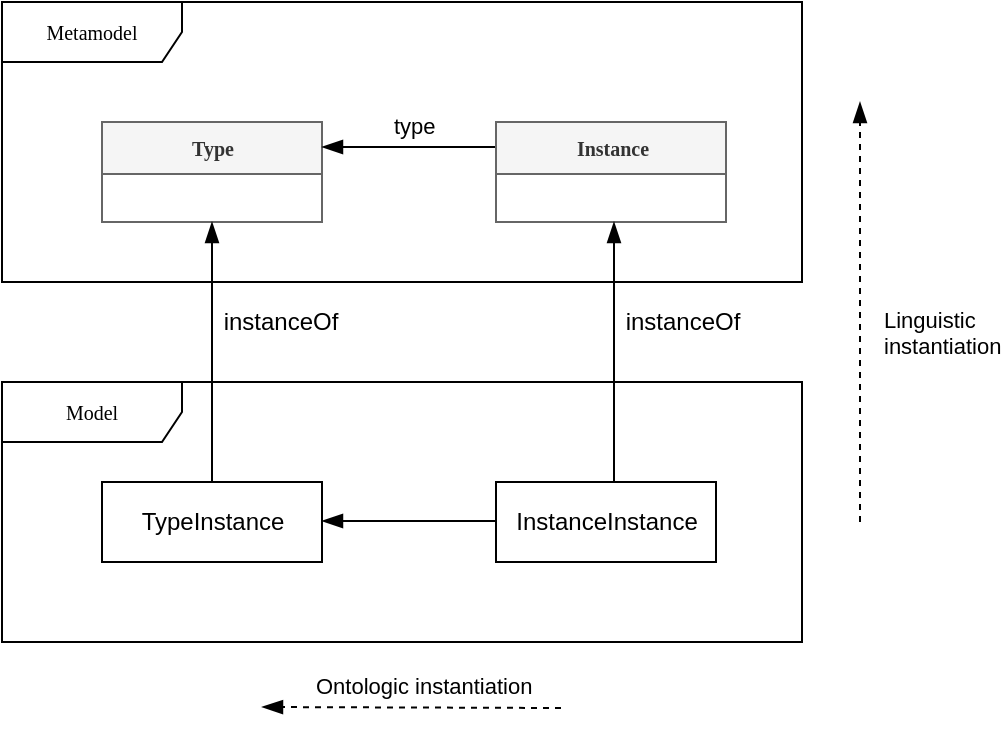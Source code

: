 <mxfile version="14.6.9" type="github">
  <diagram name="Page-1" id="c4acf3e9-155e-7222-9cf6-157b1a14988f">
    <mxGraphModel dx="1120" dy="1750" grid="1" gridSize="10" guides="1" tooltips="1" connect="1" arrows="1" fold="1" page="1" pageScale="1" pageWidth="850" pageHeight="1100" background="#ffffff" math="0" shadow="0">
      <root>
        <mxCell id="0" />
        <mxCell id="1" parent="0" />
        <mxCell id="17acba5748e5396b-1" value="Metamodel" style="shape=umlFrame;whiteSpace=wrap;html=1;rounded=0;shadow=0;comic=0;labelBackgroundColor=none;strokeWidth=1;fontFamily=Verdana;fontSize=10;align=center;width=90;height=30;" parent="1" vertex="1">
          <mxGeometry x="120" y="-680" width="400" height="140" as="geometry" />
        </mxCell>
        <mxCell id="EUPt2hbITshMY0ZR5973-5" value="&lt;b&gt;Type&lt;/b&gt;" style="swimlane;html=1;fontStyle=0;childLayout=stackLayout;horizontal=1;startSize=26;fillColor=#f5f5f5;horizontalStack=0;resizeParent=1;resizeLast=0;collapsible=1;marginBottom=0;swimlaneFillColor=#ffffff;rounded=0;shadow=0;comic=0;labelBackgroundColor=none;strokeWidth=1;fontFamily=Verdana;fontSize=10;align=center;strokeColor=#666666;fontColor=#333333;" parent="1" vertex="1">
          <mxGeometry x="170" y="-620" width="110" height="50" as="geometry" />
        </mxCell>
        <mxCell id="a-3xQabaQIuShYP5bTJc-20" style="edgeStyle=none;rounded=0;orthogonalLoop=1;jettySize=auto;html=1;exitX=0;exitY=0.25;exitDx=0;exitDy=0;entryX=1;entryY=0.25;entryDx=0;entryDy=0;endArrow=blockThin;endFill=1;endSize=8;" parent="1" source="a-3xQabaQIuShYP5bTJc-1" target="EUPt2hbITshMY0ZR5973-5" edge="1">
          <mxGeometry relative="1" as="geometry" />
        </mxCell>
        <mxCell id="a-3xQabaQIuShYP5bTJc-1" value="&lt;b&gt;Instance&lt;/b&gt;" style="swimlane;html=1;fontStyle=0;childLayout=stackLayout;horizontal=1;startSize=26;fillColor=#f5f5f5;horizontalStack=0;resizeParent=1;resizeLast=0;collapsible=1;marginBottom=0;swimlaneFillColor=#ffffff;rounded=0;shadow=0;comic=0;labelBackgroundColor=none;strokeWidth=1;fontFamily=Verdana;fontSize=10;align=center;strokeColor=#666666;fontColor=#333333;" parent="1" vertex="1">
          <mxGeometry x="367" y="-620" width="115" height="50" as="geometry" />
        </mxCell>
        <mxCell id="a-3xQabaQIuShYP5bTJc-24" value="type" style="edgeLabel;resizable=0;html=1;align=left;verticalAlign=bottom;" parent="1" connectable="0" vertex="1">
          <mxGeometry x="314" y="-610" as="geometry" />
        </mxCell>
        <mxCell id="P9pVSjddtb7rB-f62L4y-1" value="Model" style="shape=umlFrame;whiteSpace=wrap;html=1;rounded=0;shadow=0;comic=0;labelBackgroundColor=none;strokeWidth=1;fontFamily=Verdana;fontSize=10;align=center;width=90;height=30;" vertex="1" parent="1">
          <mxGeometry x="120" y="-490" width="400" height="130" as="geometry" />
        </mxCell>
        <mxCell id="P9pVSjddtb7rB-f62L4y-2" value="TypeInstance" style="html=1;" vertex="1" parent="1">
          <mxGeometry x="170" y="-440" width="110" height="40" as="geometry" />
        </mxCell>
        <mxCell id="P9pVSjddtb7rB-f62L4y-3" value="InstanceInstance" style="html=1;" vertex="1" parent="1">
          <mxGeometry x="367" y="-440" width="110" height="40" as="geometry" />
        </mxCell>
        <mxCell id="P9pVSjddtb7rB-f62L4y-4" style="edgeStyle=none;rounded=0;orthogonalLoop=1;jettySize=auto;html=1;exitX=0.5;exitY=0;exitDx=0;exitDy=0;entryX=0.5;entryY=1;entryDx=0;entryDy=0;endArrow=blockThin;endFill=1;endSize=8;" edge="1" parent="1" source="P9pVSjddtb7rB-f62L4y-2" target="EUPt2hbITshMY0ZR5973-5">
          <mxGeometry relative="1" as="geometry">
            <mxPoint x="377" y="-597.5" as="sourcePoint" />
            <mxPoint x="290" y="-597.5" as="targetPoint" />
          </mxGeometry>
        </mxCell>
        <mxCell id="P9pVSjddtb7rB-f62L4y-5" value="instanceOf" style="text;html=1;align=center;verticalAlign=middle;resizable=0;points=[];autosize=1;strokeColor=none;" vertex="1" parent="1">
          <mxGeometry x="224" y="-530" width="70" height="20" as="geometry" />
        </mxCell>
        <mxCell id="P9pVSjddtb7rB-f62L4y-6" style="edgeStyle=none;rounded=0;orthogonalLoop=1;jettySize=auto;html=1;exitX=0.5;exitY=0;exitDx=0;exitDy=0;entryX=0.5;entryY=1;entryDx=0;entryDy=0;endArrow=blockThin;endFill=1;endSize=8;" edge="1" parent="1">
          <mxGeometry relative="1" as="geometry">
            <mxPoint x="426" y="-440" as="sourcePoint" />
            <mxPoint x="426" y="-570" as="targetPoint" />
          </mxGeometry>
        </mxCell>
        <mxCell id="P9pVSjddtb7rB-f62L4y-7" value="instanceOf" style="text;html=1;align=center;verticalAlign=middle;resizable=0;points=[];autosize=1;strokeColor=none;" vertex="1" parent="1">
          <mxGeometry x="425" y="-530" width="70" height="20" as="geometry" />
        </mxCell>
        <mxCell id="P9pVSjddtb7rB-f62L4y-8" style="edgeStyle=none;rounded=0;orthogonalLoop=1;jettySize=auto;html=1;exitX=0;exitY=0.25;exitDx=0;exitDy=0;entryX=1;entryY=0.25;entryDx=0;entryDy=0;endArrow=blockThin;endFill=1;endSize=8;" edge="1" parent="1">
          <mxGeometry relative="1" as="geometry">
            <mxPoint x="367" y="-420.5" as="sourcePoint" />
            <mxPoint x="280" y="-420.5" as="targetPoint" />
          </mxGeometry>
        </mxCell>
        <mxCell id="P9pVSjddtb7rB-f62L4y-9" style="edgeStyle=none;rounded=0;orthogonalLoop=1;jettySize=auto;html=1;entryX=1;entryY=0.25;entryDx=0;entryDy=0;endArrow=blockThin;endFill=1;endSize=8;dashed=1;" edge="1" parent="1">
          <mxGeometry relative="1" as="geometry">
            <mxPoint x="399.5" y="-327" as="sourcePoint" />
            <mxPoint x="250" y="-327.5" as="targetPoint" />
          </mxGeometry>
        </mxCell>
        <mxCell id="P9pVSjddtb7rB-f62L4y-10" value="Ontologic instantiation" style="edgeLabel;resizable=0;html=1;align=left;verticalAlign=bottom;" connectable="0" vertex="1" parent="1">
          <mxGeometry x="275" y="-330" as="geometry" />
        </mxCell>
        <mxCell id="P9pVSjddtb7rB-f62L4y-11" style="edgeStyle=none;rounded=0;orthogonalLoop=1;jettySize=auto;html=1;entryX=1;entryY=0.25;entryDx=0;entryDy=0;endArrow=blockThin;endFill=1;endSize=8;dashed=1;" edge="1" parent="1">
          <mxGeometry relative="1" as="geometry">
            <mxPoint x="549" y="-420" as="sourcePoint" />
            <mxPoint x="549" y="-630" as="targetPoint" />
          </mxGeometry>
        </mxCell>
        <mxCell id="P9pVSjddtb7rB-f62L4y-12" value="&lt;div&gt;Linguistic&lt;/div&gt;&lt;div&gt; instantiation&lt;/div&gt;" style="edgeLabel;resizable=0;html=1;align=left;verticalAlign=bottom;" connectable="0" vertex="1" parent="1">
          <mxGeometry x="559" y="-500" as="geometry" />
        </mxCell>
      </root>
    </mxGraphModel>
  </diagram>
</mxfile>
